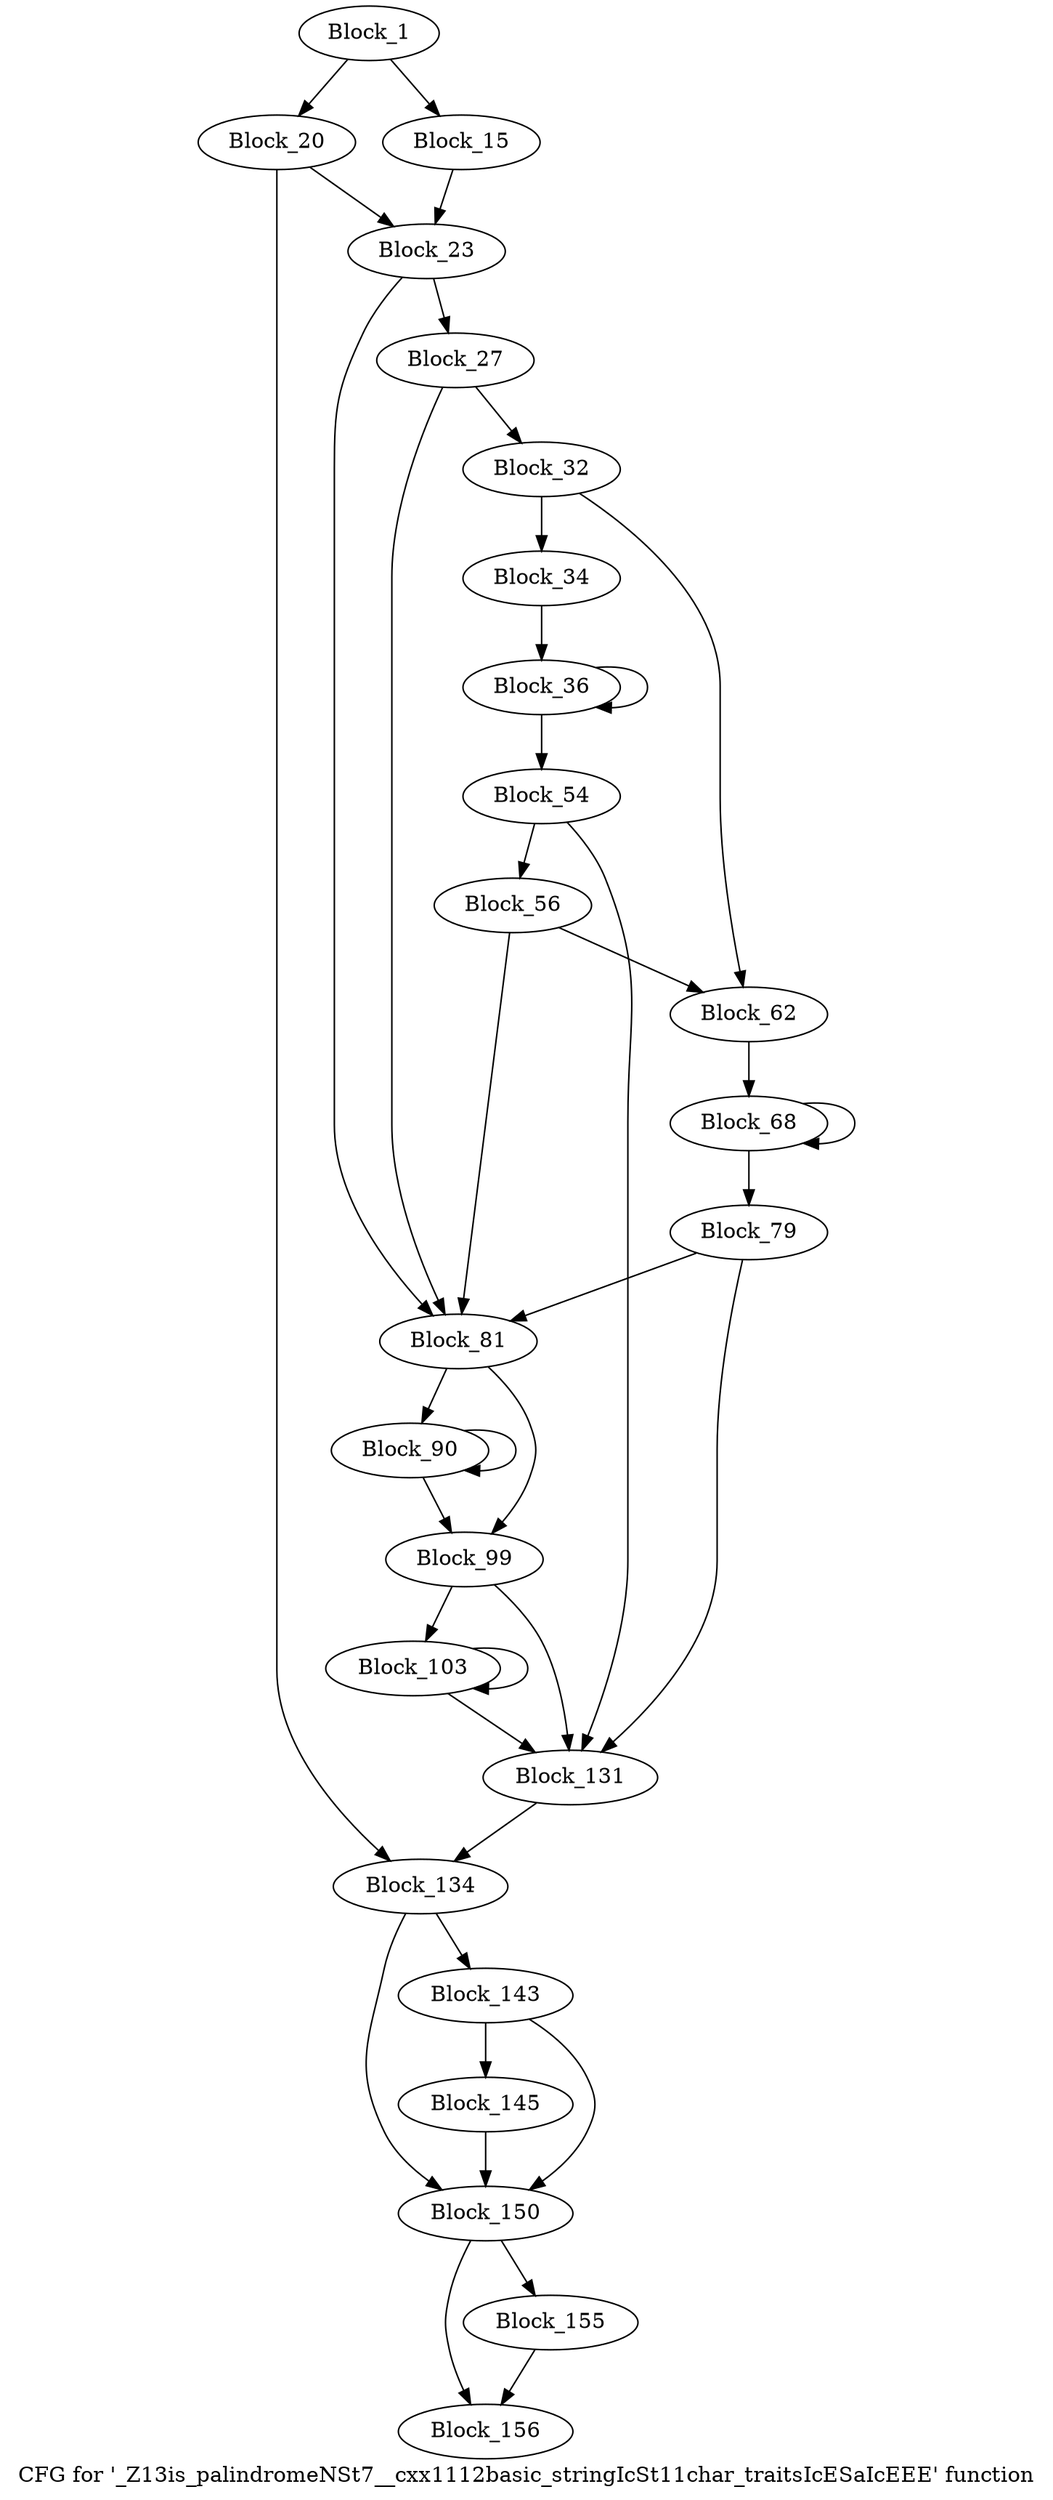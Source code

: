 digraph "CFG for '_Z13is_palindromeNSt7__cxx1112basic_stringIcSt11char_traitsIcESaIcEEE' function" {
	label="CFG for '_Z13is_palindromeNSt7__cxx1112basic_stringIcSt11char_traitsIcESaIcEEE' function";

	block_1 [label="Block_1"];
	block_1:s0 -> block_15;
	block_1:s1 -> block_20;
	block_15 [label="Block_15"];
	block_15 -> block_23;
	block_20 [label="Block_20"];
	block_20:s0 -> block_134;
	block_20:s1 -> block_23;
	block_23 [label="Block_23"];
	block_23:s0 -> block_81;
	block_23:s1 -> block_27;
	block_27 [label="Block_27"];
	block_27:s0 -> block_81;
	block_27:s1 -> block_32;
	block_32 [label="Block_32"];
	block_32:s0 -> block_62;
	block_32:s1 -> block_34;
	block_34 [label="Block_34"];
	block_34 -> block_36;
	block_36 [label="Block_36"];
	block_36:s0 -> block_54;
	block_36:s1 -> block_36;
	block_54 [label="Block_54"];
	block_54:s0 -> block_131;
	block_54:s1 -> block_56;
	block_56 [label="Block_56"];
	block_56:s0 -> block_81;
	block_56:s1 -> block_62;
	block_62 [label="Block_62"];
	block_62 -> block_68;
	block_68 [label="Block_68"];
	block_68:s0 -> block_79;
	block_68:s1 -> block_68;
	block_79 [label="Block_79"];
	block_79:s0 -> block_131;
	block_79:s1 -> block_81;
	block_81 [label="Block_81"];
	block_81:s0 -> block_99;
	block_81:s1 -> block_90;
	block_90 [label="Block_90"];
	block_90:s0 -> block_99;
	block_90:s1 -> block_90;
	block_99 [label="Block_99"];
	block_99:s0 -> block_131;
	block_99:s1 -> block_103;
	block_103 [label="Block_103"];
	block_103:s0 -> block_131;
	block_103:s1 -> block_103;
	block_131 [label="Block_131"];
	block_131 -> block_134;
	block_134 [label="Block_134"];
	block_134:s0 -> block_143;
	block_134:s1 -> block_150;
	block_143 [label="Block_143"];
	block_143:s0 -> block_150;
	block_143:s1 -> block_145;
	block_145 [label="Block_145"];
	block_145 -> block_150;
	block_150 [label="Block_150"];
	block_150:s0 -> block_156;
	block_150:s1 -> block_155;
	block_155 [label="Block_155"];
	block_155 -> block_156;
	block_156 [label="Block_156"];
}
